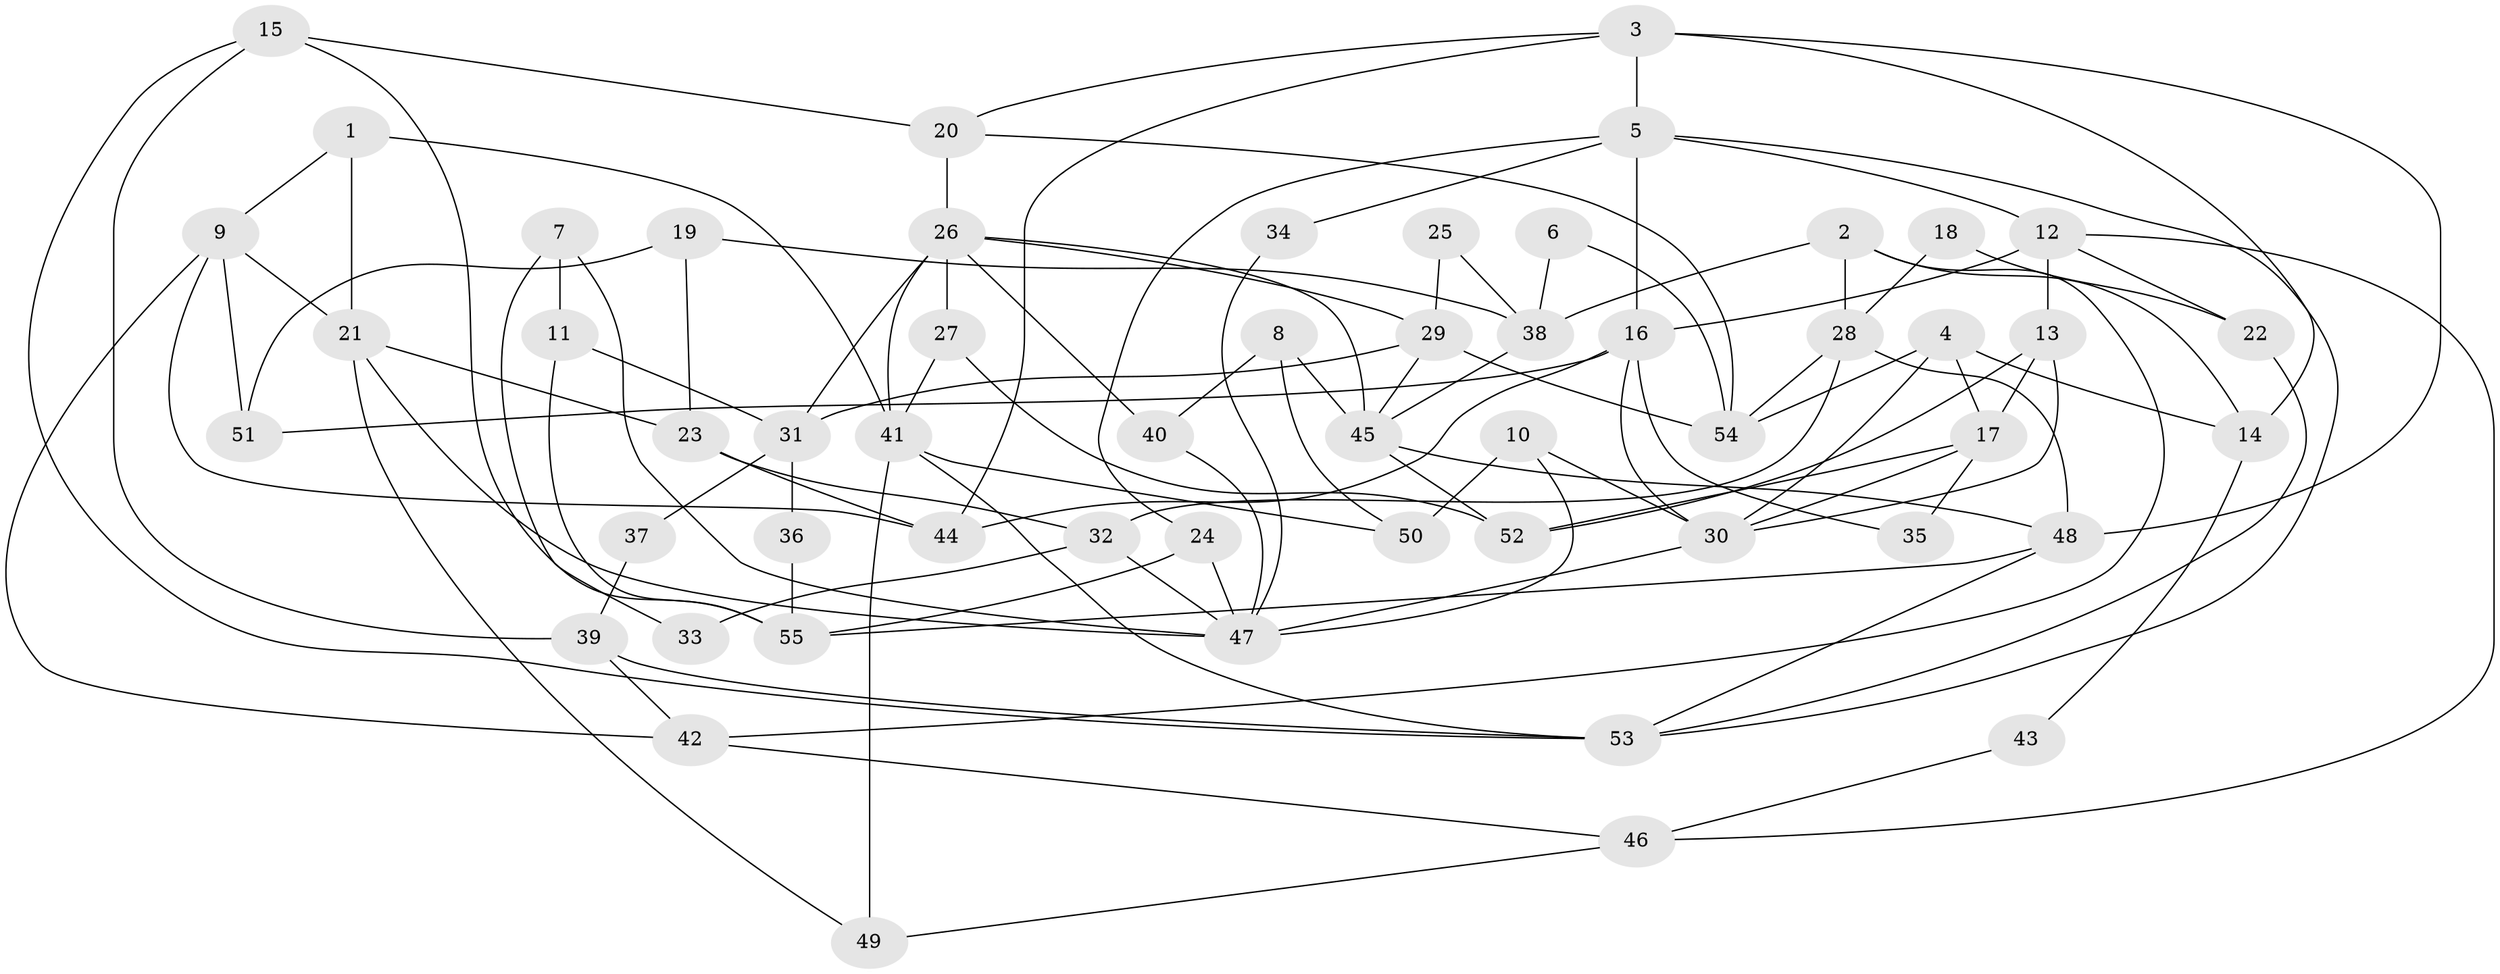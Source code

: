 // Generated by graph-tools (version 1.1) at 2025/14/03/09/25 04:14:49]
// undirected, 55 vertices, 110 edges
graph export_dot {
graph [start="1"]
  node [color=gray90,style=filled];
  1;
  2;
  3;
  4;
  5;
  6;
  7;
  8;
  9;
  10;
  11;
  12;
  13;
  14;
  15;
  16;
  17;
  18;
  19;
  20;
  21;
  22;
  23;
  24;
  25;
  26;
  27;
  28;
  29;
  30;
  31;
  32;
  33;
  34;
  35;
  36;
  37;
  38;
  39;
  40;
  41;
  42;
  43;
  44;
  45;
  46;
  47;
  48;
  49;
  50;
  51;
  52;
  53;
  54;
  55;
  1 -- 41;
  1 -- 21;
  1 -- 9;
  2 -- 42;
  2 -- 28;
  2 -- 14;
  2 -- 38;
  3 -- 44;
  3 -- 20;
  3 -- 5;
  3 -- 14;
  3 -- 48;
  4 -- 14;
  4 -- 30;
  4 -- 17;
  4 -- 54;
  5 -- 12;
  5 -- 16;
  5 -- 24;
  5 -- 34;
  5 -- 53;
  6 -- 38;
  6 -- 54;
  7 -- 47;
  7 -- 11;
  7 -- 33;
  8 -- 40;
  8 -- 45;
  8 -- 50;
  9 -- 51;
  9 -- 21;
  9 -- 42;
  9 -- 44;
  10 -- 30;
  10 -- 47;
  10 -- 50;
  11 -- 55;
  11 -- 31;
  12 -- 13;
  12 -- 16;
  12 -- 22;
  12 -- 46;
  13 -- 30;
  13 -- 52;
  13 -- 17;
  14 -- 43;
  15 -- 53;
  15 -- 55;
  15 -- 20;
  15 -- 39;
  16 -- 44;
  16 -- 30;
  16 -- 35;
  16 -- 51;
  17 -- 30;
  17 -- 35;
  17 -- 52;
  18 -- 22;
  18 -- 28;
  19 -- 23;
  19 -- 38;
  19 -- 51;
  20 -- 26;
  20 -- 54;
  21 -- 49;
  21 -- 23;
  21 -- 47;
  22 -- 53;
  23 -- 32;
  23 -- 44;
  24 -- 47;
  24 -- 55;
  25 -- 38;
  25 -- 29;
  26 -- 41;
  26 -- 27;
  26 -- 29;
  26 -- 31;
  26 -- 40;
  26 -- 45;
  27 -- 52;
  27 -- 41;
  28 -- 48;
  28 -- 54;
  28 -- 32;
  29 -- 54;
  29 -- 31;
  29 -- 45;
  30 -- 47;
  31 -- 36;
  31 -- 37;
  32 -- 47;
  32 -- 33;
  34 -- 47;
  36 -- 55;
  37 -- 39;
  38 -- 45;
  39 -- 53;
  39 -- 42;
  40 -- 47;
  41 -- 50;
  41 -- 53;
  41 -- 49;
  42 -- 46;
  43 -- 46;
  45 -- 48;
  45 -- 52;
  46 -- 49;
  48 -- 53;
  48 -- 55;
}
